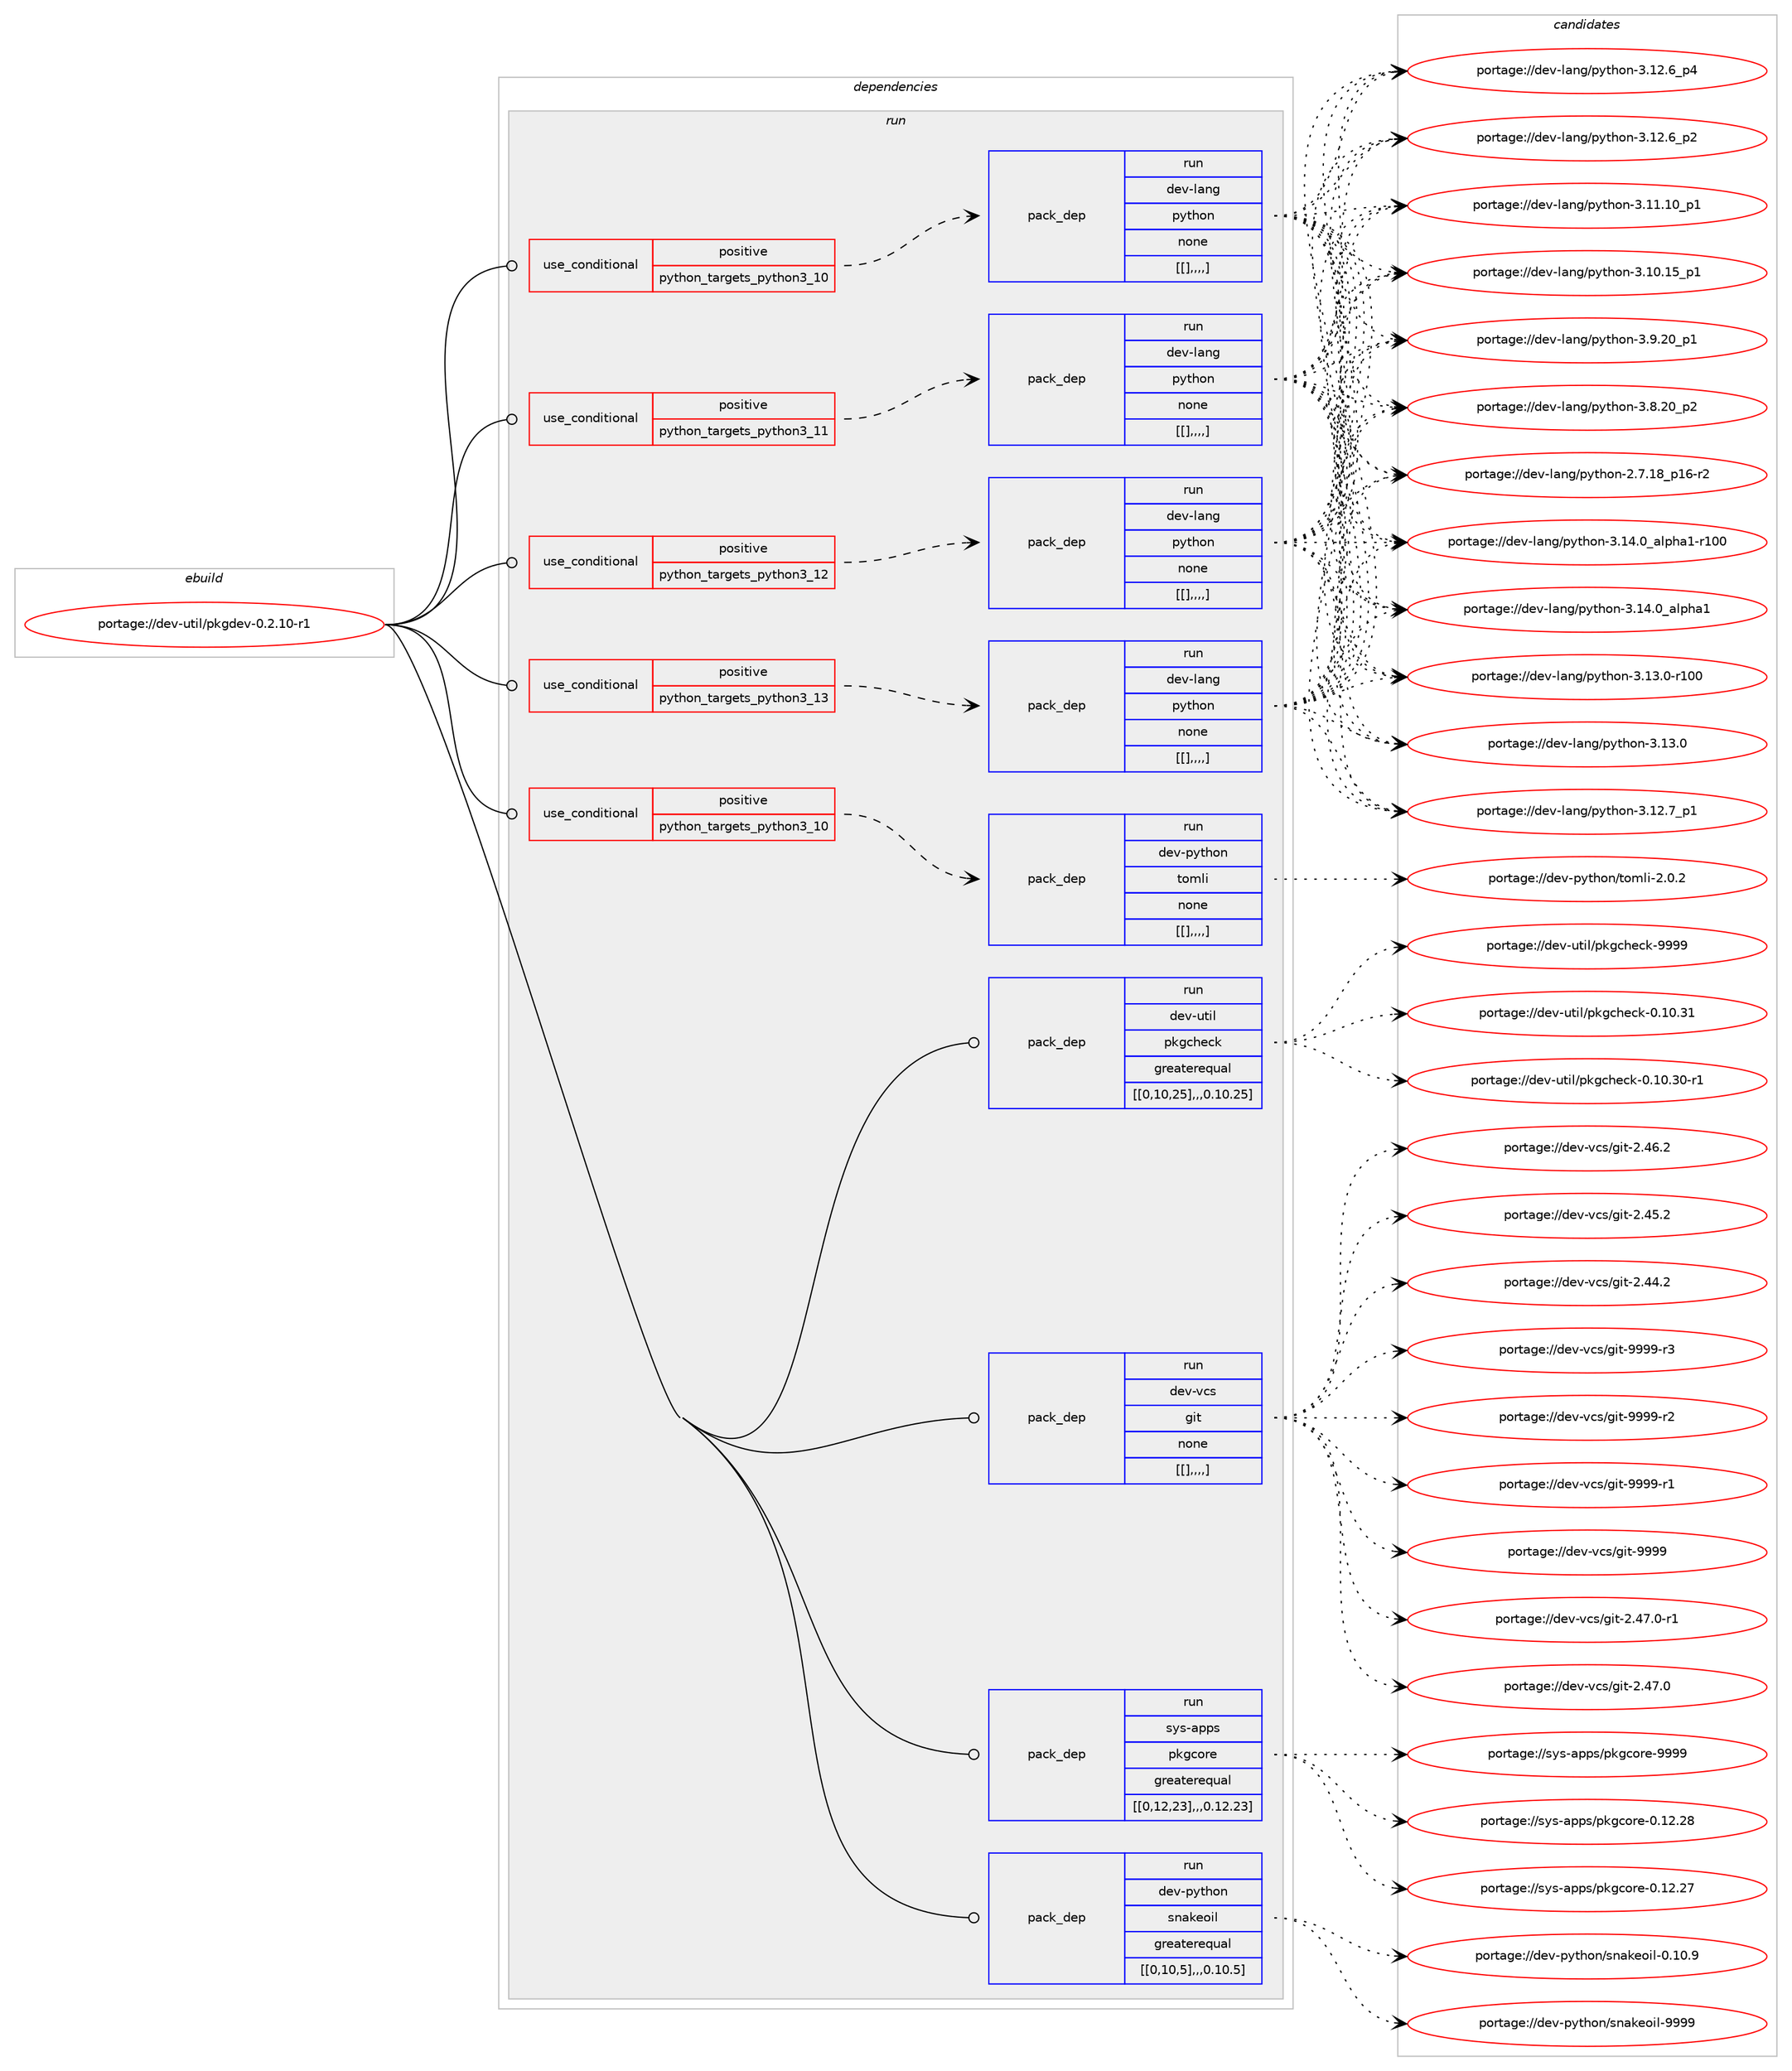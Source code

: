 digraph prolog {

# *************
# Graph options
# *************

newrank=true;
concentrate=true;
compound=true;
graph [rankdir=LR,fontname=Helvetica,fontsize=10,ranksep=1.5];#, ranksep=2.5, nodesep=0.2];
edge  [arrowhead=vee];
node  [fontname=Helvetica,fontsize=10];

# **********
# The ebuild
# **********

subgraph cluster_leftcol {
color=gray;
label=<<i>ebuild</i>>;
id [label="portage://dev-util/pkgdev-0.2.10-r1", color=red, width=4, href="../dev-util/pkgdev-0.2.10-r1.svg"];
}

# ****************
# The dependencies
# ****************

subgraph cluster_midcol {
color=gray;
label=<<i>dependencies</i>>;
subgraph cluster_compile {
fillcolor="#eeeeee";
style=filled;
label=<<i>compile</i>>;
}
subgraph cluster_compileandrun {
fillcolor="#eeeeee";
style=filled;
label=<<i>compile and run</i>>;
}
subgraph cluster_run {
fillcolor="#eeeeee";
style=filled;
label=<<i>run</i>>;
subgraph cond66039 {
dependency230026 [label=<<TABLE BORDER="0" CELLBORDER="1" CELLSPACING="0" CELLPADDING="4"><TR><TD ROWSPAN="3" CELLPADDING="10">use_conditional</TD></TR><TR><TD>positive</TD></TR><TR><TD>python_targets_python3_10</TD></TR></TABLE>>, shape=none, color=red];
subgraph pack162461 {
dependency230127 [label=<<TABLE BORDER="0" CELLBORDER="1" CELLSPACING="0" CELLPADDING="4" WIDTH="220"><TR><TD ROWSPAN="6" CELLPADDING="30">pack_dep</TD></TR><TR><TD WIDTH="110">run</TD></TR><TR><TD>dev-lang</TD></TR><TR><TD>python</TD></TR><TR><TD>none</TD></TR><TR><TD>[[],,,,]</TD></TR></TABLE>>, shape=none, color=blue];
}
dependency230026:e -> dependency230127:w [weight=20,style="dashed",arrowhead="vee"];
}
id:e -> dependency230026:w [weight=20,style="solid",arrowhead="odot"];
subgraph cond66098 {
dependency230179 [label=<<TABLE BORDER="0" CELLBORDER="1" CELLSPACING="0" CELLPADDING="4"><TR><TD ROWSPAN="3" CELLPADDING="10">use_conditional</TD></TR><TR><TD>positive</TD></TR><TR><TD>python_targets_python3_10</TD></TR></TABLE>>, shape=none, color=red];
subgraph pack162545 {
dependency230180 [label=<<TABLE BORDER="0" CELLBORDER="1" CELLSPACING="0" CELLPADDING="4" WIDTH="220"><TR><TD ROWSPAN="6" CELLPADDING="30">pack_dep</TD></TR><TR><TD WIDTH="110">run</TD></TR><TR><TD>dev-python</TD></TR><TR><TD>tomli</TD></TR><TR><TD>none</TD></TR><TR><TD>[[],,,,]</TD></TR></TABLE>>, shape=none, color=blue];
}
dependency230179:e -> dependency230180:w [weight=20,style="dashed",arrowhead="vee"];
}
id:e -> dependency230179:w [weight=20,style="solid",arrowhead="odot"];
subgraph cond66109 {
dependency230182 [label=<<TABLE BORDER="0" CELLBORDER="1" CELLSPACING="0" CELLPADDING="4"><TR><TD ROWSPAN="3" CELLPADDING="10">use_conditional</TD></TR><TR><TD>positive</TD></TR><TR><TD>python_targets_python3_11</TD></TR></TABLE>>, shape=none, color=red];
subgraph pack162577 {
dependency230258 [label=<<TABLE BORDER="0" CELLBORDER="1" CELLSPACING="0" CELLPADDING="4" WIDTH="220"><TR><TD ROWSPAN="6" CELLPADDING="30">pack_dep</TD></TR><TR><TD WIDTH="110">run</TD></TR><TR><TD>dev-lang</TD></TR><TR><TD>python</TD></TR><TR><TD>none</TD></TR><TR><TD>[[],,,,]</TD></TR></TABLE>>, shape=none, color=blue];
}
dependency230182:e -> dependency230258:w [weight=20,style="dashed",arrowhead="vee"];
}
id:e -> dependency230182:w [weight=20,style="solid",arrowhead="odot"];
subgraph cond66142 {
dependency230313 [label=<<TABLE BORDER="0" CELLBORDER="1" CELLSPACING="0" CELLPADDING="4"><TR><TD ROWSPAN="3" CELLPADDING="10">use_conditional</TD></TR><TR><TD>positive</TD></TR><TR><TD>python_targets_python3_12</TD></TR></TABLE>>, shape=none, color=red];
subgraph pack162635 {
dependency230331 [label=<<TABLE BORDER="0" CELLBORDER="1" CELLSPACING="0" CELLPADDING="4" WIDTH="220"><TR><TD ROWSPAN="6" CELLPADDING="30">pack_dep</TD></TR><TR><TD WIDTH="110">run</TD></TR><TR><TD>dev-lang</TD></TR><TR><TD>python</TD></TR><TR><TD>none</TD></TR><TR><TD>[[],,,,]</TD></TR></TABLE>>, shape=none, color=blue];
}
dependency230313:e -> dependency230331:w [weight=20,style="dashed",arrowhead="vee"];
}
id:e -> dependency230313:w [weight=20,style="solid",arrowhead="odot"];
subgraph cond66160 {
dependency230339 [label=<<TABLE BORDER="0" CELLBORDER="1" CELLSPACING="0" CELLPADDING="4"><TR><TD ROWSPAN="3" CELLPADDING="10">use_conditional</TD></TR><TR><TD>positive</TD></TR><TR><TD>python_targets_python3_13</TD></TR></TABLE>>, shape=none, color=red];
subgraph pack162677 {
dependency230395 [label=<<TABLE BORDER="0" CELLBORDER="1" CELLSPACING="0" CELLPADDING="4" WIDTH="220"><TR><TD ROWSPAN="6" CELLPADDING="30">pack_dep</TD></TR><TR><TD WIDTH="110">run</TD></TR><TR><TD>dev-lang</TD></TR><TR><TD>python</TD></TR><TR><TD>none</TD></TR><TR><TD>[[],,,,]</TD></TR></TABLE>>, shape=none, color=blue];
}
dependency230339:e -> dependency230395:w [weight=20,style="dashed",arrowhead="vee"];
}
id:e -> dependency230339:w [weight=20,style="solid",arrowhead="odot"];
subgraph pack162697 {
dependency230422 [label=<<TABLE BORDER="0" CELLBORDER="1" CELLSPACING="0" CELLPADDING="4" WIDTH="220"><TR><TD ROWSPAN="6" CELLPADDING="30">pack_dep</TD></TR><TR><TD WIDTH="110">run</TD></TR><TR><TD>dev-python</TD></TR><TR><TD>snakeoil</TD></TR><TR><TD>greaterequal</TD></TR><TR><TD>[[0,10,5],,,0.10.5]</TD></TR></TABLE>>, shape=none, color=blue];
}
id:e -> dependency230422:w [weight=20,style="solid",arrowhead="odot"];
subgraph pack162753 {
dependency230484 [label=<<TABLE BORDER="0" CELLBORDER="1" CELLSPACING="0" CELLPADDING="4" WIDTH="220"><TR><TD ROWSPAN="6" CELLPADDING="30">pack_dep</TD></TR><TR><TD WIDTH="110">run</TD></TR><TR><TD>dev-util</TD></TR><TR><TD>pkgcheck</TD></TR><TR><TD>greaterequal</TD></TR><TR><TD>[[0,10,25],,,0.10.25]</TD></TR></TABLE>>, shape=none, color=blue];
}
id:e -> dependency230484:w [weight=20,style="solid",arrowhead="odot"];
subgraph pack162756 {
dependency230521 [label=<<TABLE BORDER="0" CELLBORDER="1" CELLSPACING="0" CELLPADDING="4" WIDTH="220"><TR><TD ROWSPAN="6" CELLPADDING="30">pack_dep</TD></TR><TR><TD WIDTH="110">run</TD></TR><TR><TD>dev-vcs</TD></TR><TR><TD>git</TD></TR><TR><TD>none</TD></TR><TR><TD>[[],,,,]</TD></TR></TABLE>>, shape=none, color=blue];
}
id:e -> dependency230521:w [weight=20,style="solid",arrowhead="odot"];
subgraph pack162805 {
dependency230591 [label=<<TABLE BORDER="0" CELLBORDER="1" CELLSPACING="0" CELLPADDING="4" WIDTH="220"><TR><TD ROWSPAN="6" CELLPADDING="30">pack_dep</TD></TR><TR><TD WIDTH="110">run</TD></TR><TR><TD>sys-apps</TD></TR><TR><TD>pkgcore</TD></TR><TR><TD>greaterequal</TD></TR><TR><TD>[[0,12,23],,,0.12.23]</TD></TR></TABLE>>, shape=none, color=blue];
}
id:e -> dependency230591:w [weight=20,style="solid",arrowhead="odot"];
}
}

# **************
# The candidates
# **************

subgraph cluster_choices {
rank=same;
color=gray;
label=<<i>candidates</i>>;

subgraph choice162155 {
color=black;
nodesep=1;
choice100101118451089711010347112121116104111110455146495246489597108112104974945114494848 [label="portage://dev-lang/python-3.14.0_alpha1-r100", color=red, width=4,href="../dev-lang/python-3.14.0_alpha1-r100.svg"];
choice1001011184510897110103471121211161041111104551464952464895971081121049749 [label="portage://dev-lang/python-3.14.0_alpha1", color=red, width=4,href="../dev-lang/python-3.14.0_alpha1.svg"];
choice1001011184510897110103471121211161041111104551464951464845114494848 [label="portage://dev-lang/python-3.13.0-r100", color=red, width=4,href="../dev-lang/python-3.13.0-r100.svg"];
choice10010111845108971101034711212111610411111045514649514648 [label="portage://dev-lang/python-3.13.0", color=red, width=4,href="../dev-lang/python-3.13.0.svg"];
choice100101118451089711010347112121116104111110455146495046559511249 [label="portage://dev-lang/python-3.12.7_p1", color=red, width=4,href="../dev-lang/python-3.12.7_p1.svg"];
choice100101118451089711010347112121116104111110455146495046549511252 [label="portage://dev-lang/python-3.12.6_p4", color=red, width=4,href="../dev-lang/python-3.12.6_p4.svg"];
choice100101118451089711010347112121116104111110455146495046549511250 [label="portage://dev-lang/python-3.12.6_p2", color=red, width=4,href="../dev-lang/python-3.12.6_p2.svg"];
choice10010111845108971101034711212111610411111045514649494649489511249 [label="portage://dev-lang/python-3.11.10_p1", color=red, width=4,href="../dev-lang/python-3.11.10_p1.svg"];
choice10010111845108971101034711212111610411111045514649484649539511249 [label="portage://dev-lang/python-3.10.15_p1", color=red, width=4,href="../dev-lang/python-3.10.15_p1.svg"];
choice100101118451089711010347112121116104111110455146574650489511249 [label="portage://dev-lang/python-3.9.20_p1", color=red, width=4,href="../dev-lang/python-3.9.20_p1.svg"];
choice100101118451089711010347112121116104111110455146564650489511250 [label="portage://dev-lang/python-3.8.20_p2", color=red, width=4,href="../dev-lang/python-3.8.20_p2.svg"];
choice100101118451089711010347112121116104111110455046554649569511249544511450 [label="portage://dev-lang/python-2.7.18_p16-r2", color=red, width=4,href="../dev-lang/python-2.7.18_p16-r2.svg"];
dependency230127:e -> choice100101118451089711010347112121116104111110455146495246489597108112104974945114494848:w [style=dotted,weight="100"];
dependency230127:e -> choice1001011184510897110103471121211161041111104551464952464895971081121049749:w [style=dotted,weight="100"];
dependency230127:e -> choice1001011184510897110103471121211161041111104551464951464845114494848:w [style=dotted,weight="100"];
dependency230127:e -> choice10010111845108971101034711212111610411111045514649514648:w [style=dotted,weight="100"];
dependency230127:e -> choice100101118451089711010347112121116104111110455146495046559511249:w [style=dotted,weight="100"];
dependency230127:e -> choice100101118451089711010347112121116104111110455146495046549511252:w [style=dotted,weight="100"];
dependency230127:e -> choice100101118451089711010347112121116104111110455146495046549511250:w [style=dotted,weight="100"];
dependency230127:e -> choice10010111845108971101034711212111610411111045514649494649489511249:w [style=dotted,weight="100"];
dependency230127:e -> choice10010111845108971101034711212111610411111045514649484649539511249:w [style=dotted,weight="100"];
dependency230127:e -> choice100101118451089711010347112121116104111110455146574650489511249:w [style=dotted,weight="100"];
dependency230127:e -> choice100101118451089711010347112121116104111110455146564650489511250:w [style=dotted,weight="100"];
dependency230127:e -> choice100101118451089711010347112121116104111110455046554649569511249544511450:w [style=dotted,weight="100"];
}
subgraph choice162167 {
color=black;
nodesep=1;
choice1001011184511212111610411111047116111109108105455046484650 [label="portage://dev-python/tomli-2.0.2", color=red, width=4,href="../dev-python/tomli-2.0.2.svg"];
dependency230180:e -> choice1001011184511212111610411111047116111109108105455046484650:w [style=dotted,weight="100"];
}
subgraph choice162190 {
color=black;
nodesep=1;
choice100101118451089711010347112121116104111110455146495246489597108112104974945114494848 [label="portage://dev-lang/python-3.14.0_alpha1-r100", color=red, width=4,href="../dev-lang/python-3.14.0_alpha1-r100.svg"];
choice1001011184510897110103471121211161041111104551464952464895971081121049749 [label="portage://dev-lang/python-3.14.0_alpha1", color=red, width=4,href="../dev-lang/python-3.14.0_alpha1.svg"];
choice1001011184510897110103471121211161041111104551464951464845114494848 [label="portage://dev-lang/python-3.13.0-r100", color=red, width=4,href="../dev-lang/python-3.13.0-r100.svg"];
choice10010111845108971101034711212111610411111045514649514648 [label="portage://dev-lang/python-3.13.0", color=red, width=4,href="../dev-lang/python-3.13.0.svg"];
choice100101118451089711010347112121116104111110455146495046559511249 [label="portage://dev-lang/python-3.12.7_p1", color=red, width=4,href="../dev-lang/python-3.12.7_p1.svg"];
choice100101118451089711010347112121116104111110455146495046549511252 [label="portage://dev-lang/python-3.12.6_p4", color=red, width=4,href="../dev-lang/python-3.12.6_p4.svg"];
choice100101118451089711010347112121116104111110455146495046549511250 [label="portage://dev-lang/python-3.12.6_p2", color=red, width=4,href="../dev-lang/python-3.12.6_p2.svg"];
choice10010111845108971101034711212111610411111045514649494649489511249 [label="portage://dev-lang/python-3.11.10_p1", color=red, width=4,href="../dev-lang/python-3.11.10_p1.svg"];
choice10010111845108971101034711212111610411111045514649484649539511249 [label="portage://dev-lang/python-3.10.15_p1", color=red, width=4,href="../dev-lang/python-3.10.15_p1.svg"];
choice100101118451089711010347112121116104111110455146574650489511249 [label="portage://dev-lang/python-3.9.20_p1", color=red, width=4,href="../dev-lang/python-3.9.20_p1.svg"];
choice100101118451089711010347112121116104111110455146564650489511250 [label="portage://dev-lang/python-3.8.20_p2", color=red, width=4,href="../dev-lang/python-3.8.20_p2.svg"];
choice100101118451089711010347112121116104111110455046554649569511249544511450 [label="portage://dev-lang/python-2.7.18_p16-r2", color=red, width=4,href="../dev-lang/python-2.7.18_p16-r2.svg"];
dependency230258:e -> choice100101118451089711010347112121116104111110455146495246489597108112104974945114494848:w [style=dotted,weight="100"];
dependency230258:e -> choice1001011184510897110103471121211161041111104551464952464895971081121049749:w [style=dotted,weight="100"];
dependency230258:e -> choice1001011184510897110103471121211161041111104551464951464845114494848:w [style=dotted,weight="100"];
dependency230258:e -> choice10010111845108971101034711212111610411111045514649514648:w [style=dotted,weight="100"];
dependency230258:e -> choice100101118451089711010347112121116104111110455146495046559511249:w [style=dotted,weight="100"];
dependency230258:e -> choice100101118451089711010347112121116104111110455146495046549511252:w [style=dotted,weight="100"];
dependency230258:e -> choice100101118451089711010347112121116104111110455146495046549511250:w [style=dotted,weight="100"];
dependency230258:e -> choice10010111845108971101034711212111610411111045514649494649489511249:w [style=dotted,weight="100"];
dependency230258:e -> choice10010111845108971101034711212111610411111045514649484649539511249:w [style=dotted,weight="100"];
dependency230258:e -> choice100101118451089711010347112121116104111110455146574650489511249:w [style=dotted,weight="100"];
dependency230258:e -> choice100101118451089711010347112121116104111110455146564650489511250:w [style=dotted,weight="100"];
dependency230258:e -> choice100101118451089711010347112121116104111110455046554649569511249544511450:w [style=dotted,weight="100"];
}
subgraph choice162219 {
color=black;
nodesep=1;
choice100101118451089711010347112121116104111110455146495246489597108112104974945114494848 [label="portage://dev-lang/python-3.14.0_alpha1-r100", color=red, width=4,href="../dev-lang/python-3.14.0_alpha1-r100.svg"];
choice1001011184510897110103471121211161041111104551464952464895971081121049749 [label="portage://dev-lang/python-3.14.0_alpha1", color=red, width=4,href="../dev-lang/python-3.14.0_alpha1.svg"];
choice1001011184510897110103471121211161041111104551464951464845114494848 [label="portage://dev-lang/python-3.13.0-r100", color=red, width=4,href="../dev-lang/python-3.13.0-r100.svg"];
choice10010111845108971101034711212111610411111045514649514648 [label="portage://dev-lang/python-3.13.0", color=red, width=4,href="../dev-lang/python-3.13.0.svg"];
choice100101118451089711010347112121116104111110455146495046559511249 [label="portage://dev-lang/python-3.12.7_p1", color=red, width=4,href="../dev-lang/python-3.12.7_p1.svg"];
choice100101118451089711010347112121116104111110455146495046549511252 [label="portage://dev-lang/python-3.12.6_p4", color=red, width=4,href="../dev-lang/python-3.12.6_p4.svg"];
choice100101118451089711010347112121116104111110455146495046549511250 [label="portage://dev-lang/python-3.12.6_p2", color=red, width=4,href="../dev-lang/python-3.12.6_p2.svg"];
choice10010111845108971101034711212111610411111045514649494649489511249 [label="portage://dev-lang/python-3.11.10_p1", color=red, width=4,href="../dev-lang/python-3.11.10_p1.svg"];
choice10010111845108971101034711212111610411111045514649484649539511249 [label="portage://dev-lang/python-3.10.15_p1", color=red, width=4,href="../dev-lang/python-3.10.15_p1.svg"];
choice100101118451089711010347112121116104111110455146574650489511249 [label="portage://dev-lang/python-3.9.20_p1", color=red, width=4,href="../dev-lang/python-3.9.20_p1.svg"];
choice100101118451089711010347112121116104111110455146564650489511250 [label="portage://dev-lang/python-3.8.20_p2", color=red, width=4,href="../dev-lang/python-3.8.20_p2.svg"];
choice100101118451089711010347112121116104111110455046554649569511249544511450 [label="portage://dev-lang/python-2.7.18_p16-r2", color=red, width=4,href="../dev-lang/python-2.7.18_p16-r2.svg"];
dependency230331:e -> choice100101118451089711010347112121116104111110455146495246489597108112104974945114494848:w [style=dotted,weight="100"];
dependency230331:e -> choice1001011184510897110103471121211161041111104551464952464895971081121049749:w [style=dotted,weight="100"];
dependency230331:e -> choice1001011184510897110103471121211161041111104551464951464845114494848:w [style=dotted,weight="100"];
dependency230331:e -> choice10010111845108971101034711212111610411111045514649514648:w [style=dotted,weight="100"];
dependency230331:e -> choice100101118451089711010347112121116104111110455146495046559511249:w [style=dotted,weight="100"];
dependency230331:e -> choice100101118451089711010347112121116104111110455146495046549511252:w [style=dotted,weight="100"];
dependency230331:e -> choice100101118451089711010347112121116104111110455146495046549511250:w [style=dotted,weight="100"];
dependency230331:e -> choice10010111845108971101034711212111610411111045514649494649489511249:w [style=dotted,weight="100"];
dependency230331:e -> choice10010111845108971101034711212111610411111045514649484649539511249:w [style=dotted,weight="100"];
dependency230331:e -> choice100101118451089711010347112121116104111110455146574650489511249:w [style=dotted,weight="100"];
dependency230331:e -> choice100101118451089711010347112121116104111110455146564650489511250:w [style=dotted,weight="100"];
dependency230331:e -> choice100101118451089711010347112121116104111110455046554649569511249544511450:w [style=dotted,weight="100"];
}
subgraph choice162229 {
color=black;
nodesep=1;
choice100101118451089711010347112121116104111110455146495246489597108112104974945114494848 [label="portage://dev-lang/python-3.14.0_alpha1-r100", color=red, width=4,href="../dev-lang/python-3.14.0_alpha1-r100.svg"];
choice1001011184510897110103471121211161041111104551464952464895971081121049749 [label="portage://dev-lang/python-3.14.0_alpha1", color=red, width=4,href="../dev-lang/python-3.14.0_alpha1.svg"];
choice1001011184510897110103471121211161041111104551464951464845114494848 [label="portage://dev-lang/python-3.13.0-r100", color=red, width=4,href="../dev-lang/python-3.13.0-r100.svg"];
choice10010111845108971101034711212111610411111045514649514648 [label="portage://dev-lang/python-3.13.0", color=red, width=4,href="../dev-lang/python-3.13.0.svg"];
choice100101118451089711010347112121116104111110455146495046559511249 [label="portage://dev-lang/python-3.12.7_p1", color=red, width=4,href="../dev-lang/python-3.12.7_p1.svg"];
choice100101118451089711010347112121116104111110455146495046549511252 [label="portage://dev-lang/python-3.12.6_p4", color=red, width=4,href="../dev-lang/python-3.12.6_p4.svg"];
choice100101118451089711010347112121116104111110455146495046549511250 [label="portage://dev-lang/python-3.12.6_p2", color=red, width=4,href="../dev-lang/python-3.12.6_p2.svg"];
choice10010111845108971101034711212111610411111045514649494649489511249 [label="portage://dev-lang/python-3.11.10_p1", color=red, width=4,href="../dev-lang/python-3.11.10_p1.svg"];
choice10010111845108971101034711212111610411111045514649484649539511249 [label="portage://dev-lang/python-3.10.15_p1", color=red, width=4,href="../dev-lang/python-3.10.15_p1.svg"];
choice100101118451089711010347112121116104111110455146574650489511249 [label="portage://dev-lang/python-3.9.20_p1", color=red, width=4,href="../dev-lang/python-3.9.20_p1.svg"];
choice100101118451089711010347112121116104111110455146564650489511250 [label="portage://dev-lang/python-3.8.20_p2", color=red, width=4,href="../dev-lang/python-3.8.20_p2.svg"];
choice100101118451089711010347112121116104111110455046554649569511249544511450 [label="portage://dev-lang/python-2.7.18_p16-r2", color=red, width=4,href="../dev-lang/python-2.7.18_p16-r2.svg"];
dependency230395:e -> choice100101118451089711010347112121116104111110455146495246489597108112104974945114494848:w [style=dotted,weight="100"];
dependency230395:e -> choice1001011184510897110103471121211161041111104551464952464895971081121049749:w [style=dotted,weight="100"];
dependency230395:e -> choice1001011184510897110103471121211161041111104551464951464845114494848:w [style=dotted,weight="100"];
dependency230395:e -> choice10010111845108971101034711212111610411111045514649514648:w [style=dotted,weight="100"];
dependency230395:e -> choice100101118451089711010347112121116104111110455146495046559511249:w [style=dotted,weight="100"];
dependency230395:e -> choice100101118451089711010347112121116104111110455146495046549511252:w [style=dotted,weight="100"];
dependency230395:e -> choice100101118451089711010347112121116104111110455146495046549511250:w [style=dotted,weight="100"];
dependency230395:e -> choice10010111845108971101034711212111610411111045514649494649489511249:w [style=dotted,weight="100"];
dependency230395:e -> choice10010111845108971101034711212111610411111045514649484649539511249:w [style=dotted,weight="100"];
dependency230395:e -> choice100101118451089711010347112121116104111110455146574650489511249:w [style=dotted,weight="100"];
dependency230395:e -> choice100101118451089711010347112121116104111110455146564650489511250:w [style=dotted,weight="100"];
dependency230395:e -> choice100101118451089711010347112121116104111110455046554649569511249544511450:w [style=dotted,weight="100"];
}
subgraph choice162242 {
color=black;
nodesep=1;
choice1001011184511212111610411111047115110971071011111051084557575757 [label="portage://dev-python/snakeoil-9999", color=red, width=4,href="../dev-python/snakeoil-9999.svg"];
choice10010111845112121116104111110471151109710710111110510845484649484657 [label="portage://dev-python/snakeoil-0.10.9", color=red, width=4,href="../dev-python/snakeoil-0.10.9.svg"];
dependency230422:e -> choice1001011184511212111610411111047115110971071011111051084557575757:w [style=dotted,weight="100"];
dependency230422:e -> choice10010111845112121116104111110471151109710710111110510845484649484657:w [style=dotted,weight="100"];
}
subgraph choice162258 {
color=black;
nodesep=1;
choice100101118451171161051084711210710399104101991074557575757 [label="portage://dev-util/pkgcheck-9999", color=red, width=4,href="../dev-util/pkgcheck-9999.svg"];
choice100101118451171161051084711210710399104101991074548464948465149 [label="portage://dev-util/pkgcheck-0.10.31", color=red, width=4,href="../dev-util/pkgcheck-0.10.31.svg"];
choice1001011184511711610510847112107103991041019910745484649484651484511449 [label="portage://dev-util/pkgcheck-0.10.30-r1", color=red, width=4,href="../dev-util/pkgcheck-0.10.30-r1.svg"];
dependency230484:e -> choice100101118451171161051084711210710399104101991074557575757:w [style=dotted,weight="100"];
dependency230484:e -> choice100101118451171161051084711210710399104101991074548464948465149:w [style=dotted,weight="100"];
dependency230484:e -> choice1001011184511711610510847112107103991041019910745484649484651484511449:w [style=dotted,weight="100"];
}
subgraph choice162261 {
color=black;
nodesep=1;
choice10010111845118991154710310511645575757574511451 [label="portage://dev-vcs/git-9999-r3", color=red, width=4,href="../dev-vcs/git-9999-r3.svg"];
choice10010111845118991154710310511645575757574511450 [label="portage://dev-vcs/git-9999-r2", color=red, width=4,href="../dev-vcs/git-9999-r2.svg"];
choice10010111845118991154710310511645575757574511449 [label="portage://dev-vcs/git-9999-r1", color=red, width=4,href="../dev-vcs/git-9999-r1.svg"];
choice1001011184511899115471031051164557575757 [label="portage://dev-vcs/git-9999", color=red, width=4,href="../dev-vcs/git-9999.svg"];
choice100101118451189911547103105116455046525546484511449 [label="portage://dev-vcs/git-2.47.0-r1", color=red, width=4,href="../dev-vcs/git-2.47.0-r1.svg"];
choice10010111845118991154710310511645504652554648 [label="portage://dev-vcs/git-2.47.0", color=red, width=4,href="../dev-vcs/git-2.47.0.svg"];
choice10010111845118991154710310511645504652544650 [label="portage://dev-vcs/git-2.46.2", color=red, width=4,href="../dev-vcs/git-2.46.2.svg"];
choice10010111845118991154710310511645504652534650 [label="portage://dev-vcs/git-2.45.2", color=red, width=4,href="../dev-vcs/git-2.45.2.svg"];
choice10010111845118991154710310511645504652524650 [label="portage://dev-vcs/git-2.44.2", color=red, width=4,href="../dev-vcs/git-2.44.2.svg"];
dependency230521:e -> choice10010111845118991154710310511645575757574511451:w [style=dotted,weight="100"];
dependency230521:e -> choice10010111845118991154710310511645575757574511450:w [style=dotted,weight="100"];
dependency230521:e -> choice10010111845118991154710310511645575757574511449:w [style=dotted,weight="100"];
dependency230521:e -> choice1001011184511899115471031051164557575757:w [style=dotted,weight="100"];
dependency230521:e -> choice100101118451189911547103105116455046525546484511449:w [style=dotted,weight="100"];
dependency230521:e -> choice10010111845118991154710310511645504652554648:w [style=dotted,weight="100"];
dependency230521:e -> choice10010111845118991154710310511645504652544650:w [style=dotted,weight="100"];
dependency230521:e -> choice10010111845118991154710310511645504652534650:w [style=dotted,weight="100"];
dependency230521:e -> choice10010111845118991154710310511645504652524650:w [style=dotted,weight="100"];
}
subgraph choice162272 {
color=black;
nodesep=1;
choice115121115459711211211547112107103991111141014557575757 [label="portage://sys-apps/pkgcore-9999", color=red, width=4,href="../sys-apps/pkgcore-9999.svg"];
choice115121115459711211211547112107103991111141014548464950465056 [label="portage://sys-apps/pkgcore-0.12.28", color=red, width=4,href="../sys-apps/pkgcore-0.12.28.svg"];
choice115121115459711211211547112107103991111141014548464950465055 [label="portage://sys-apps/pkgcore-0.12.27", color=red, width=4,href="../sys-apps/pkgcore-0.12.27.svg"];
dependency230591:e -> choice115121115459711211211547112107103991111141014557575757:w [style=dotted,weight="100"];
dependency230591:e -> choice115121115459711211211547112107103991111141014548464950465056:w [style=dotted,weight="100"];
dependency230591:e -> choice115121115459711211211547112107103991111141014548464950465055:w [style=dotted,weight="100"];
}
}

}
